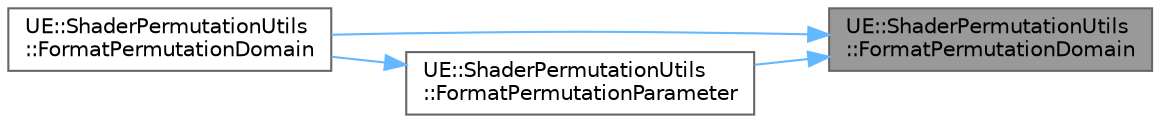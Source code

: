 digraph "UE::ShaderPermutationUtils::FormatPermutationDomain"
{
 // INTERACTIVE_SVG=YES
 // LATEX_PDF_SIZE
  bgcolor="transparent";
  edge [fontname=Helvetica,fontsize=10,labelfontname=Helvetica,labelfontsize=10];
  node [fontname=Helvetica,fontsize=10,shape=box,height=0.2,width=0.4];
  rankdir="RL";
  Node1 [id="Node000001",label="UE::ShaderPermutationUtils\l::FormatPermutationDomain",height=0.2,width=0.4,color="gray40", fillcolor="grey60", style="filled", fontcolor="black",tooltip=" "];
  Node1 -> Node2 [id="edge1_Node000001_Node000002",dir="back",color="steelblue1",style="solid",tooltip=" "];
  Node2 [id="Node000002",label="UE::ShaderPermutationUtils\l::FormatPermutationDomain",height=0.2,width=0.4,color="grey40", fillcolor="white", style="filled",URL="$d6/d80/namespaceUE_1_1ShaderPermutationUtils.html#abf152e81a20341612c1a9b433d8568d9",tooltip=" "];
  Node1 -> Node3 [id="edge2_Node000001_Node000003",dir="back",color="steelblue1",style="solid",tooltip=" "];
  Node3 [id="Node000003",label="UE::ShaderPermutationUtils\l::FormatPermutationParameter",height=0.2,width=0.4,color="grey40", fillcolor="white", style="filled",URL="$d6/d80/namespaceUE_1_1ShaderPermutationUtils.html#a494e866877a444291c981e2737766998",tooltip=" "];
  Node3 -> Node2 [id="edge3_Node000003_Node000002",dir="back",color="steelblue1",style="solid",tooltip=" "];
}
